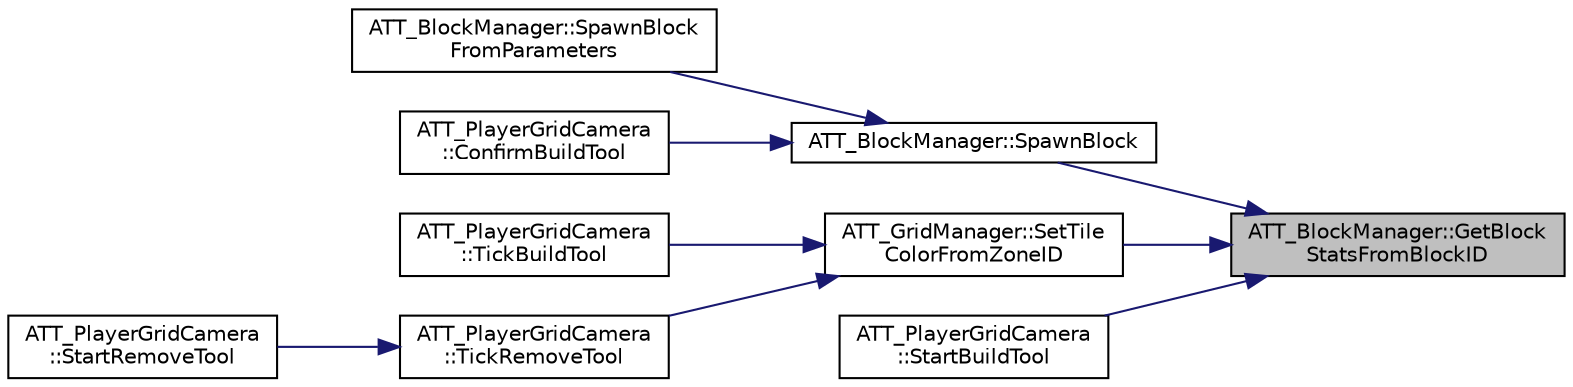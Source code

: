 digraph "ATT_BlockManager::GetBlockStatsFromBlockID"
{
 // LATEX_PDF_SIZE
  edge [fontname="Helvetica",fontsize="10",labelfontname="Helvetica",labelfontsize="10"];
  node [fontname="Helvetica",fontsize="10",shape=record];
  rankdir="RL";
  Node29 [label="ATT_BlockManager::GetBlock\lStatsFromBlockID",height=0.2,width=0.4,color="black", fillcolor="grey75", style="filled", fontcolor="black",tooltip="Returns data of block from its BlockID (see TT_Struct_Block)."];
  Node29 -> Node30 [dir="back",color="midnightblue",fontsize="10",style="solid",fontname="Helvetica"];
  Node30 [label="ATT_BlockManager::SpawnBlock",height=0.2,width=0.4,color="black", fillcolor="white", style="filled",URL="$class_a_t_t___block_manager.html#a5276646c418b0ef0a3fa7253144bbc74",tooltip="Calculate the zone used by the block & assign the tile arrays to the block."];
  Node30 -> Node31 [dir="back",color="midnightblue",fontsize="10",style="solid",fontname="Helvetica"];
  Node31 [label="ATT_BlockManager::SpawnBlock\lFromParameters",height=0.2,width=0.4,color="black", fillcolor="white", style="filled",URL="$class_a_t_t___block_manager.html#a38f27c6297567c4120a09b103b18d7fe",tooltip="Gets a random blockID corresponding to parameters in the data table."];
  Node30 -> Node32 [dir="back",color="midnightblue",fontsize="10",style="solid",fontname="Helvetica"];
  Node32 [label="ATT_PlayerGridCamera\l::ConfirmBuildTool",height=0.2,width=0.4,color="black", fillcolor="white", style="filled",URL="$class_a_t_t___player_grid_camera.html#aca622600a2b7f3a52b001c34a0da537b",tooltip="Finalises the block building or zone building process."];
  Node29 -> Node33 [dir="back",color="midnightblue",fontsize="10",style="solid",fontname="Helvetica"];
  Node33 [label="ATT_GridManager::SetTile\lColorFromZoneID",height=0.2,width=0.4,color="black", fillcolor="white", style="filled",URL="$class_a_t_t___grid_manager.html#acdaeb76af04a73d65ea6c249b3bace21",tooltip="Tile Effect - Set this array of tiles as Residential Zone."];
  Node33 -> Node34 [dir="back",color="midnightblue",fontsize="10",style="solid",fontname="Helvetica"];
  Node34 [label="ATT_PlayerGridCamera\l::TickBuildTool",height=0.2,width=0.4,color="black", fillcolor="white", style="filled",URL="$class_a_t_t___player_grid_camera.html#a67c2ba8b8b3f86ddddf25f3d11b70c8f",tooltip="Lerps the \"ghost block\" on tick to ensure a smooth movement."];
  Node33 -> Node35 [dir="back",color="midnightblue",fontsize="10",style="solid",fontname="Helvetica"];
  Node35 [label="ATT_PlayerGridCamera\l::TickRemoveTool",height=0.2,width=0.4,color="black", fillcolor="white", style="filled",URL="$class_a_t_t___player_grid_camera.html#a1d0784f96f603f5dae27ff61e329c527",tooltip="Used to refresh the zone selection."];
  Node35 -> Node36 [dir="back",color="midnightblue",fontsize="10",style="solid",fontname="Helvetica"];
  Node36 [label="ATT_PlayerGridCamera\l::StartRemoveTool",height=0.2,width=0.4,color="black", fillcolor="white", style="filled",URL="$class_a_t_t___player_grid_camera.html#aa5e54106a559060b452e8f39ac2b83c4",tooltip="Starts RemoveTool, will wait for the player to click a tile to call ConfirmRemoveToolStartTile()."];
  Node29 -> Node37 [dir="back",color="midnightblue",fontsize="10",style="solid",fontname="Helvetica"];
  Node37 [label="ATT_PlayerGridCamera\l::StartBuildTool",height=0.2,width=0.4,color="black", fillcolor="white", style="filled",URL="$class_a_t_t___player_grid_camera.html#a4b6f91d32b63d387425d22faa853895a",tooltip="Spawns a block in edit mode (aka \"ghost block\") to show the player where he is placing down the block..."];
}

